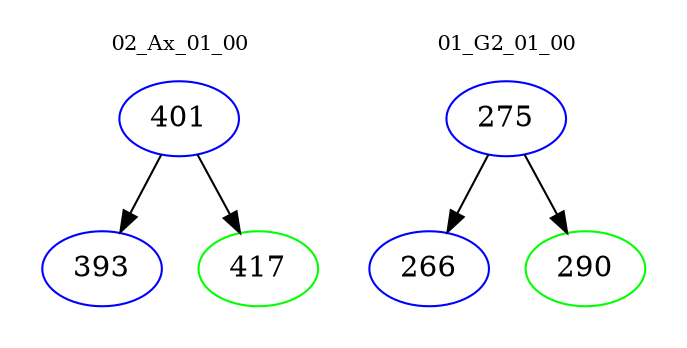 digraph{
subgraph cluster_0 {
color = white
label = "02_Ax_01_00";
fontsize=10;
T0_401 [label="401", color="blue"]
T0_401 -> T0_393 [color="black"]
T0_393 [label="393", color="blue"]
T0_401 -> T0_417 [color="black"]
T0_417 [label="417", color="green"]
}
subgraph cluster_1 {
color = white
label = "01_G2_01_00";
fontsize=10;
T1_275 [label="275", color="blue"]
T1_275 -> T1_266 [color="black"]
T1_266 [label="266", color="blue"]
T1_275 -> T1_290 [color="black"]
T1_290 [label="290", color="green"]
}
}
